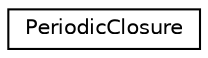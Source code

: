 digraph "Graphical Class Hierarchy"
{
 // LATEX_PDF_SIZE
  edge [fontname="Helvetica",fontsize="10",labelfontname="Helvetica",labelfontsize="10"];
  node [fontname="Helvetica",fontsize="10",shape=record];
  rankdir="LR";
  Node0 [label="PeriodicClosure",height=0.2,width=0.4,color="black", fillcolor="white", style="filled",URL="$classPeriodicClosure.html",tooltip=" "];
}
